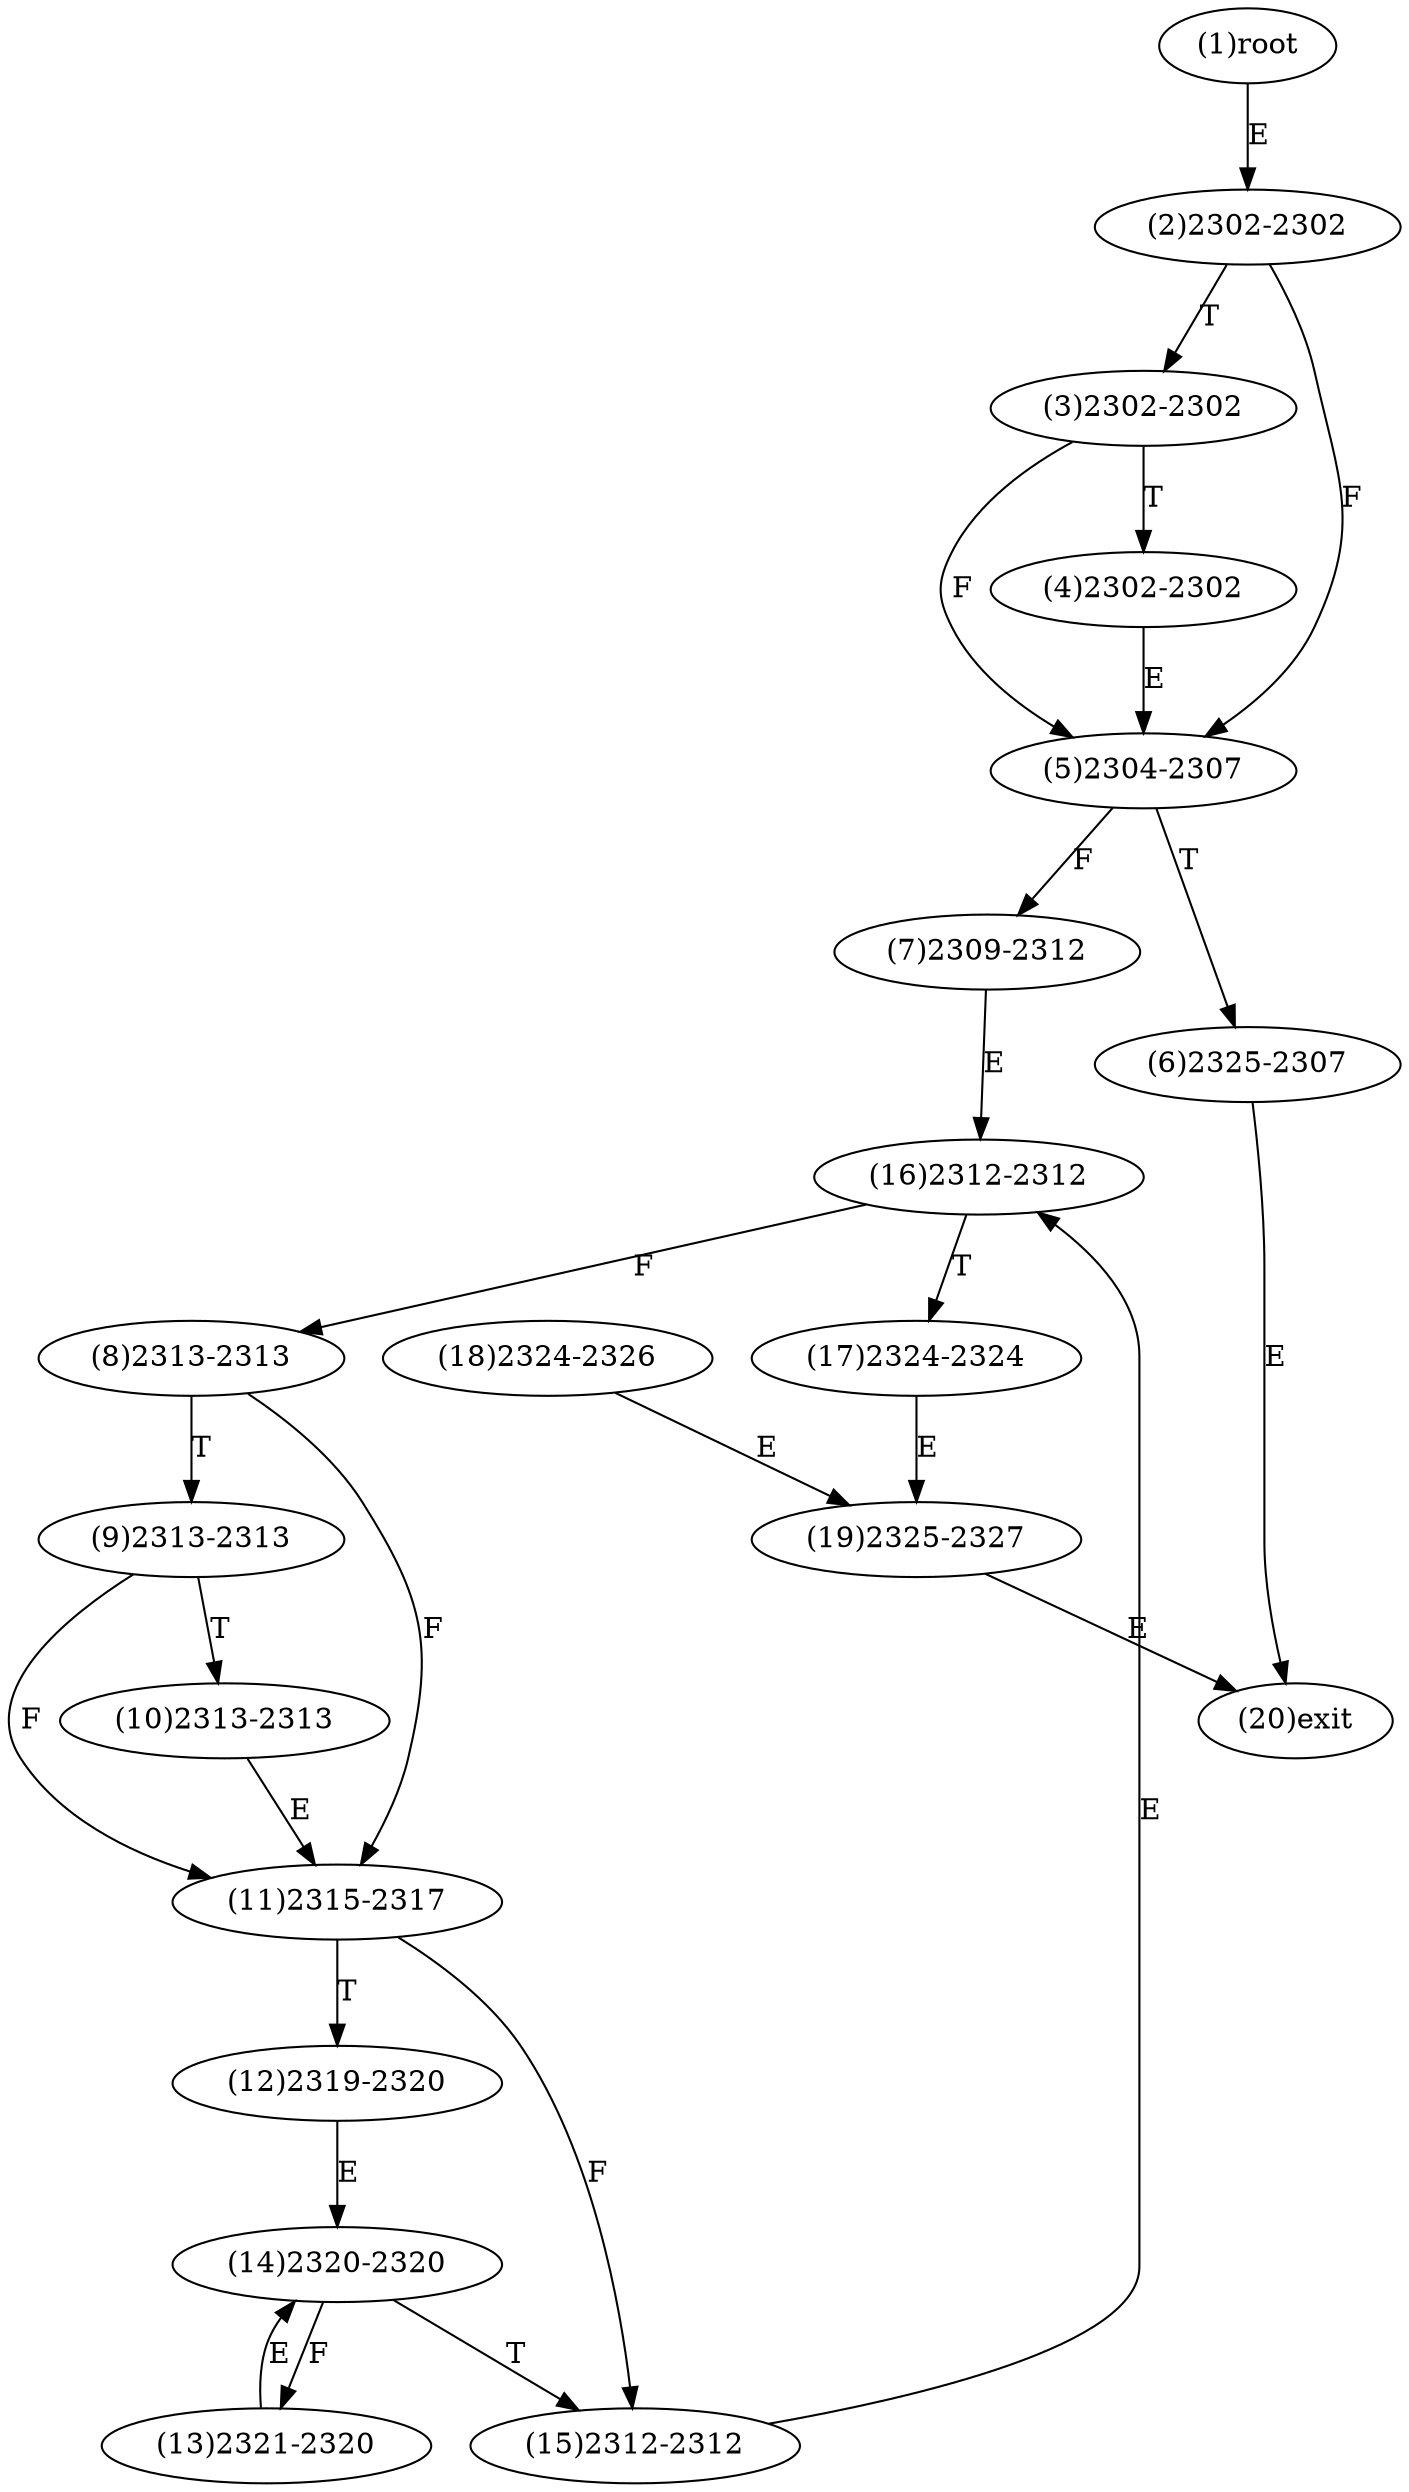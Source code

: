 digraph "" { 
1[ label="(1)root"];
2[ label="(2)2302-2302"];
3[ label="(3)2302-2302"];
4[ label="(4)2302-2302"];
5[ label="(5)2304-2307"];
6[ label="(6)2325-2307"];
7[ label="(7)2309-2312"];
8[ label="(8)2313-2313"];
9[ label="(9)2313-2313"];
10[ label="(10)2313-2313"];
11[ label="(11)2315-2317"];
12[ label="(12)2319-2320"];
13[ label="(13)2321-2320"];
14[ label="(14)2320-2320"];
15[ label="(15)2312-2312"];
17[ label="(17)2324-2324"];
16[ label="(16)2312-2312"];
19[ label="(19)2325-2327"];
18[ label="(18)2324-2326"];
20[ label="(20)exit"];
1->2[ label="E"];
2->5[ label="F"];
2->3[ label="T"];
3->5[ label="F"];
3->4[ label="T"];
4->5[ label="E"];
5->7[ label="F"];
5->6[ label="T"];
6->20[ label="E"];
7->16[ label="E"];
8->11[ label="F"];
8->9[ label="T"];
9->11[ label="F"];
9->10[ label="T"];
10->11[ label="E"];
11->15[ label="F"];
11->12[ label="T"];
12->14[ label="E"];
13->14[ label="E"];
14->13[ label="F"];
14->15[ label="T"];
15->16[ label="E"];
16->8[ label="F"];
16->17[ label="T"];
17->19[ label="E"];
18->19[ label="E"];
19->20[ label="E"];
}